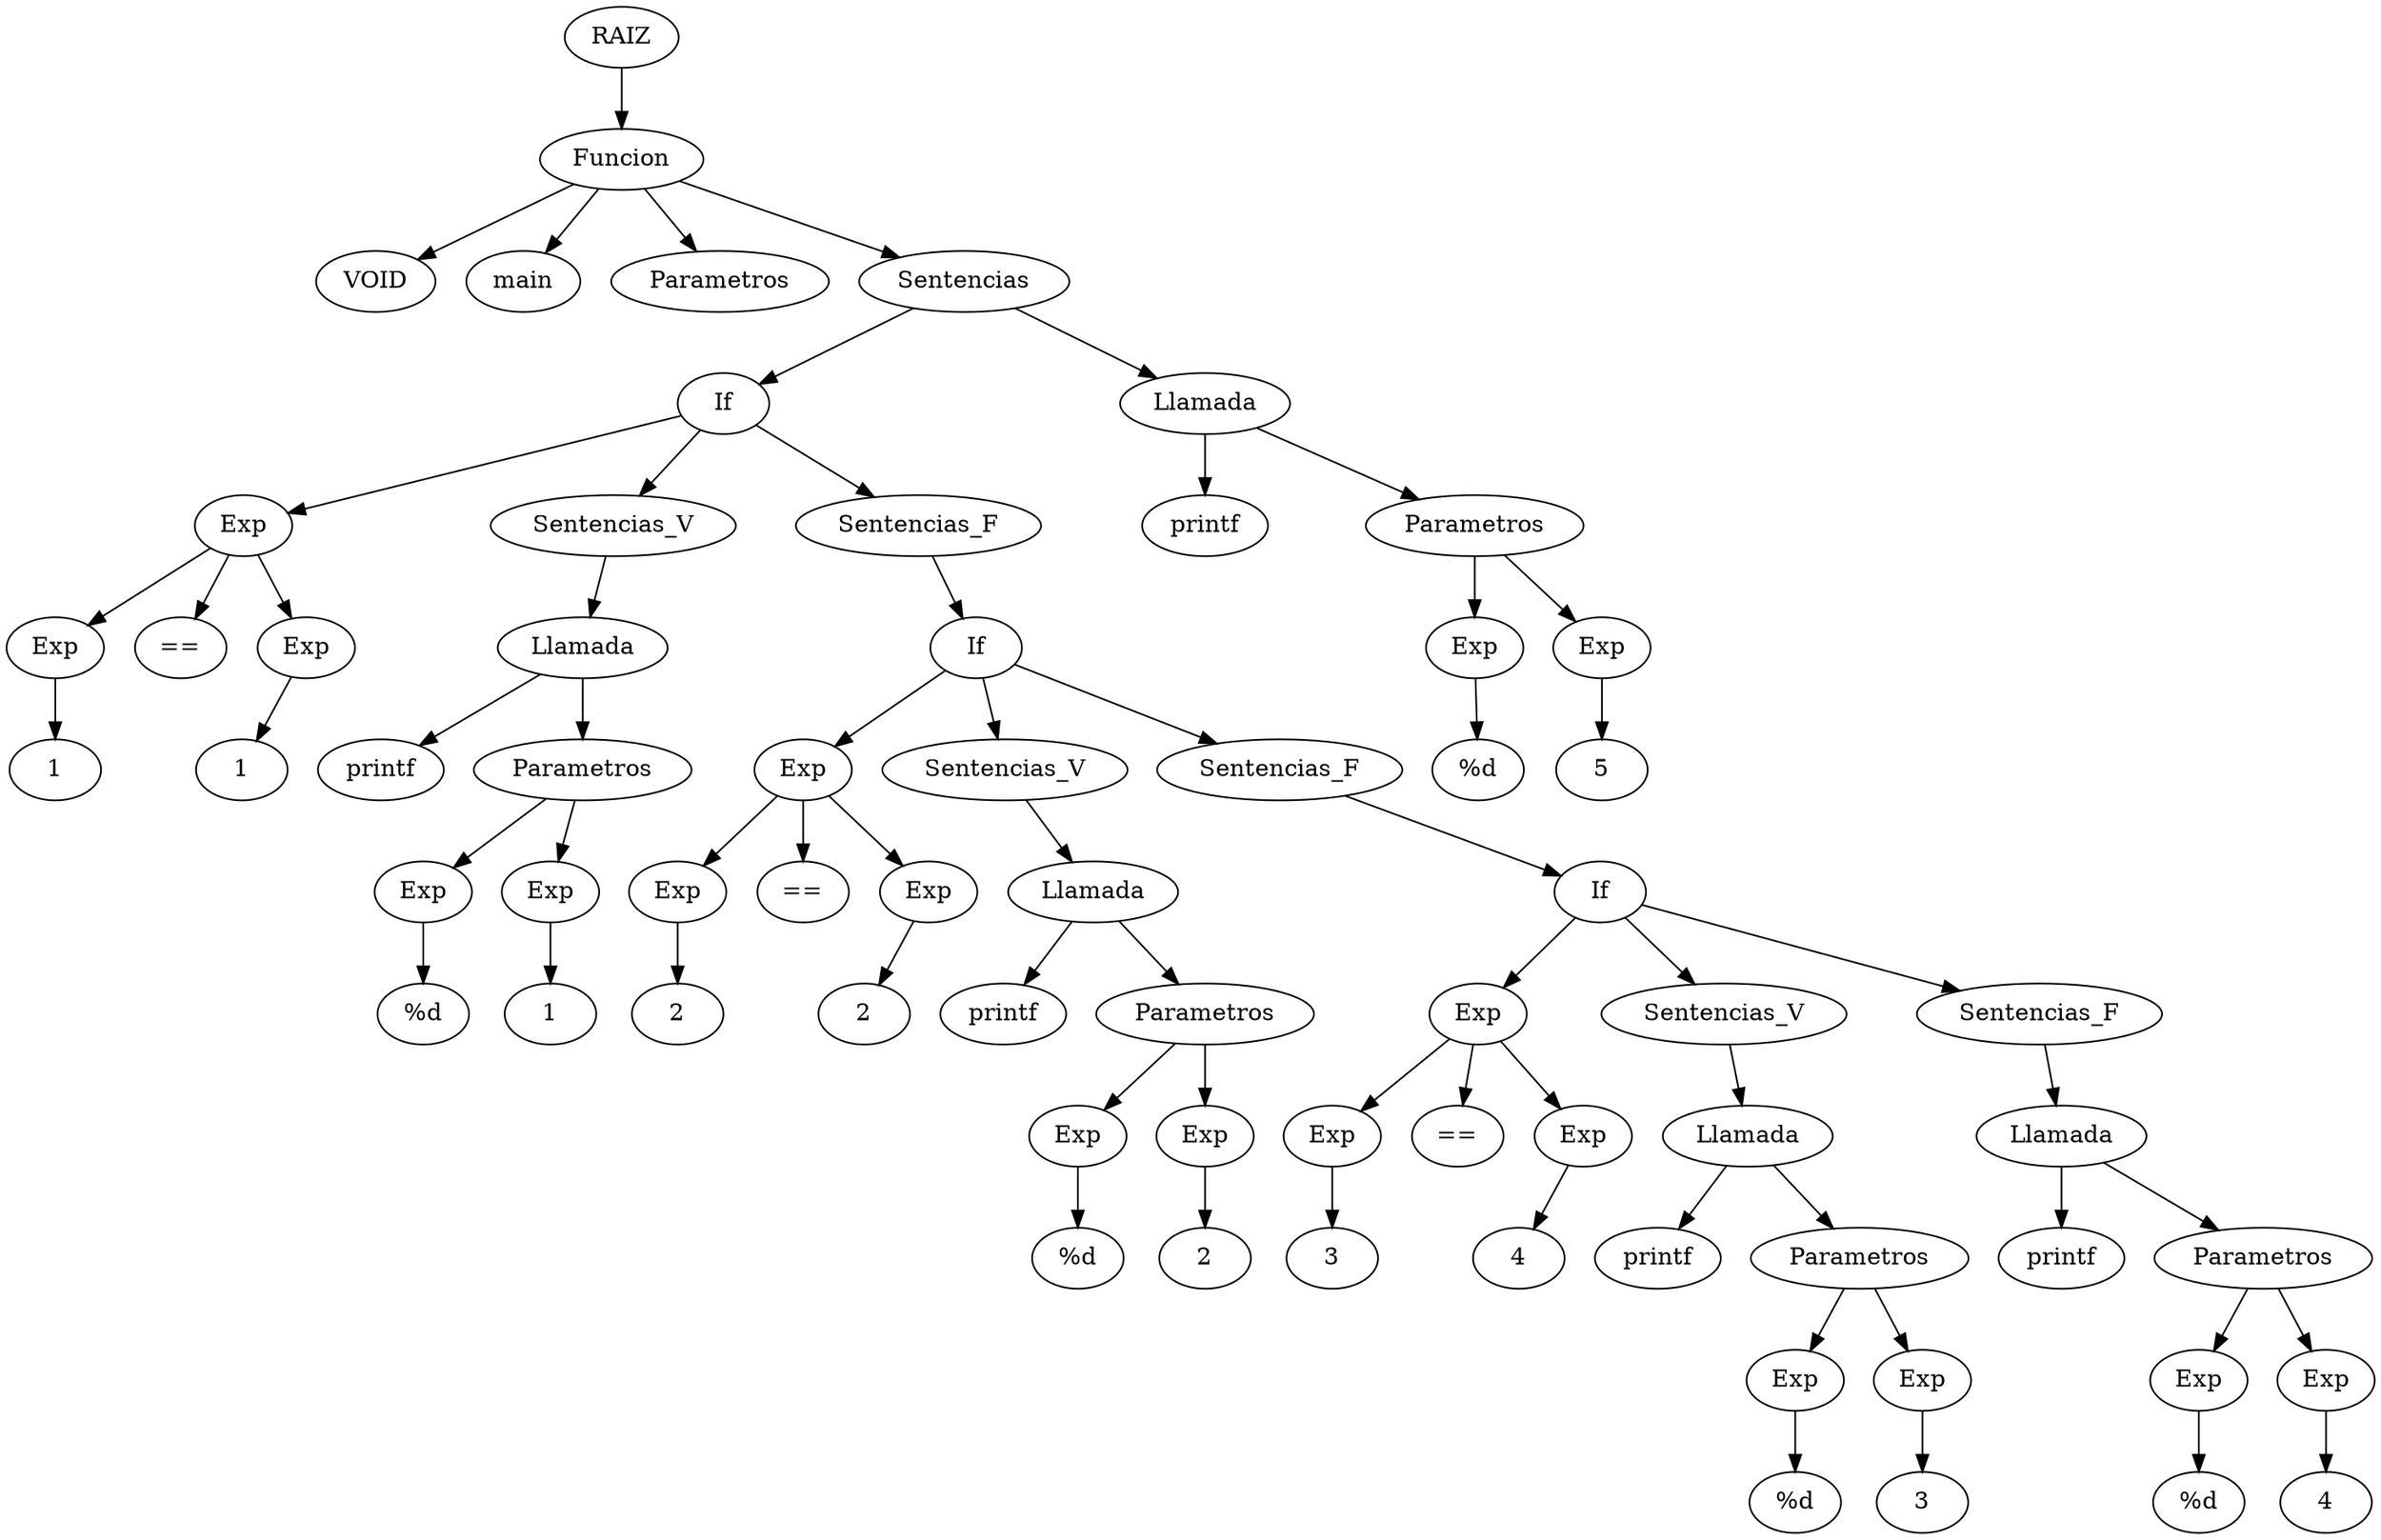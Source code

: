 digraph {
	Node0 [label=RAIZ]
	Node1956025729520 [label=Funcion]
	Node0 -> Node1956025729520
	Nodet1956025729520 [label=VOID]
	Node1956025729520 -> Nodet1956025729520
	Noden1956025729520 [label=main]
	Node1956025729520 -> Noden1956025729520
	Nodep1956025729520 [label=Parametros]
	Node1956025729520 -> Nodep1956025729520
	Nodes1956025729520 [label=Sentencias]
	Node1956025729520 -> Nodes1956025729520
	Node1956025730720 [label=If]
	Nodes1956025729520 -> Node1956025730720
	Node1956025730144 [label=Exp]
	Node1956025730720 -> Node1956025730144
	Node1956025729904 [label=Exp]
	Node1956025730144 -> Node1956025729904
	NodeV1956025729904 [label=1]
	Node1956025729904 -> NodeV1956025729904
	NodeE11956025730144 [label="=="]
	Node1956025730144 -> NodeE11956025730144
	Node1956025729712 [label=Exp]
	Node1956025730144 -> Node1956025729712
	NodeV1956025729712 [label=1]
	Node1956025729712 -> NodeV1956025729712
	NodeV1956025730720 [label=Sentencias_V]
	Node1956025730720 -> NodeV1956025730720
	Node1956025731008 [label=Llamada]
	NodeV1956025730720 -> Node1956025731008
	Noden1956025731008 [label=printf]
	Node1956025731008 -> Noden1956025731008
	Nodep1956025731008 [label=Parametros]
	Node1956025731008 -> Nodep1956025731008
	Node1956025729376 [label=Exp]
	Nodep1956025731008 -> Node1956025729376
	NodeV1956025729376 [label="%d"]
	Node1956025729376 -> NodeV1956025729376
	Node1956025730192 [label=Exp]
	Nodep1956025731008 -> Node1956025730192
	NodeV1956025730192 [label=1]
	Node1956025730192 -> NodeV1956025730192
	NodeF1956025730720 [label=Sentencias_F]
	Node1956025730720 -> NodeF1956025730720
	Node1956025732208 [label=If]
	NodeF1956025730720 -> Node1956025732208
	Node1956025731632 [label=Exp]
	Node1956025732208 -> Node1956025731632
	Node1956025730528 [label=Exp]
	Node1956025731632 -> Node1956025730528
	NodeV1956025730528 [label=2]
	Node1956025730528 -> NodeV1956025730528
	NodeE11956025731632 [label="=="]
	Node1956025731632 -> NodeE11956025731632
	Node1956025731344 [label=Exp]
	Node1956025731632 -> Node1956025731344
	NodeV1956025731344 [label=2]
	Node1956025731344 -> NodeV1956025731344
	NodeV1956025732208 [label=Sentencias_V]
	Node1956025732208 -> NodeV1956025732208
	Node1956025732496 [label=Llamada]
	NodeV1956025732208 -> Node1956025732496
	Noden1956025732496 [label=printf]
	Node1956025732496 -> Noden1956025732496
	Nodep1956025732496 [label=Parametros]
	Node1956025732496 -> Nodep1956025732496
	Node1956025730960 [label=Exp]
	Nodep1956025732496 -> Node1956025730960
	NodeV1956025730960 [label="%d"]
	Node1956025730960 -> NodeV1956025730960
	Node1956025731680 [label=Exp]
	Nodep1956025732496 -> Node1956025731680
	NodeV1956025731680 [label=2]
	Node1956025731680 -> NodeV1956025731680
	NodeF1956025732208 [label=Sentencias_F]
	Node1956025732208 -> NodeF1956025732208
	Node1956025758336 [label=If]
	NodeF1956025732208 -> Node1956025758336
	Node1956025757760 [label=Exp]
	Node1956025758336 -> Node1956025757760
	Node1956025732016 [label=Exp]
	Node1956025757760 -> Node1956025732016
	NodeV1956025732016 [label=3]
	Node1956025732016 -> NodeV1956025732016
	NodeE11956025757760 [label="=="]
	Node1956025757760 -> NodeE11956025757760
	Node1956025732832 [label=Exp]
	Node1956025757760 -> Node1956025732832
	NodeV1956025732832 [label=4]
	Node1956025732832 -> NodeV1956025732832
	NodeV1956025758336 [label=Sentencias_V]
	Node1956025758336 -> NodeV1956025758336
	Node1956025758624 [label=Llamada]
	NodeV1956025758336 -> Node1956025758624
	Noden1956025758624 [label=printf]
	Node1956025758624 -> Noden1956025758624
	Nodep1956025758624 [label=Parametros]
	Node1956025758624 -> Nodep1956025758624
	Node1956025732448 [label=Exp]
	Nodep1956025758624 -> Node1956025732448
	NodeV1956025732448 [label="%d"]
	Node1956025732448 -> NodeV1956025732448
	Node1956025757808 [label=Exp]
	Nodep1956025758624 -> Node1956025757808
	NodeV1956025757808 [label=3]
	Node1956025757808 -> NodeV1956025757808
	NodeF1956025758336 [label=Sentencias_F]
	Node1956025758336 -> NodeF1956025758336
	Node1956025758432 [label=Llamada]
	NodeF1956025758336 -> Node1956025758432
	Noden1956025758432 [label=printf]
	Node1956025758432 -> Noden1956025758432
	Nodep1956025758432 [label=Parametros]
	Node1956025758432 -> Nodep1956025758432
	Node1956025758144 [label=Exp]
	Nodep1956025758432 -> Node1956025758144
	NodeV1956025758144 [label="%d"]
	Node1956025758144 -> NodeV1956025758144
	Node1956025758576 [label=Exp]
	Nodep1956025758432 -> Node1956025758576
	NodeV1956025758576 [label=4]
	Node1956025758576 -> NodeV1956025758576
	Node1956025730672 [label=Llamada]
	Nodes1956025729520 -> Node1956025730672
	Noden1956025730672 [label=printf]
	Node1956025730672 -> Noden1956025730672
	Nodep1956025730672 [label=Parametros]
	Node1956025730672 -> Nodep1956025730672
	Node1956025730624 [label=Exp]
	Nodep1956025730672 -> Node1956025730624
	NodeV1956025730624 [label="%d"]
	Node1956025730624 -> NodeV1956025730624
	Node1956025732112 [label=Exp]
	Nodep1956025730672 -> Node1956025732112
	NodeV1956025732112 [label=5]
	Node1956025732112 -> NodeV1956025732112
}
